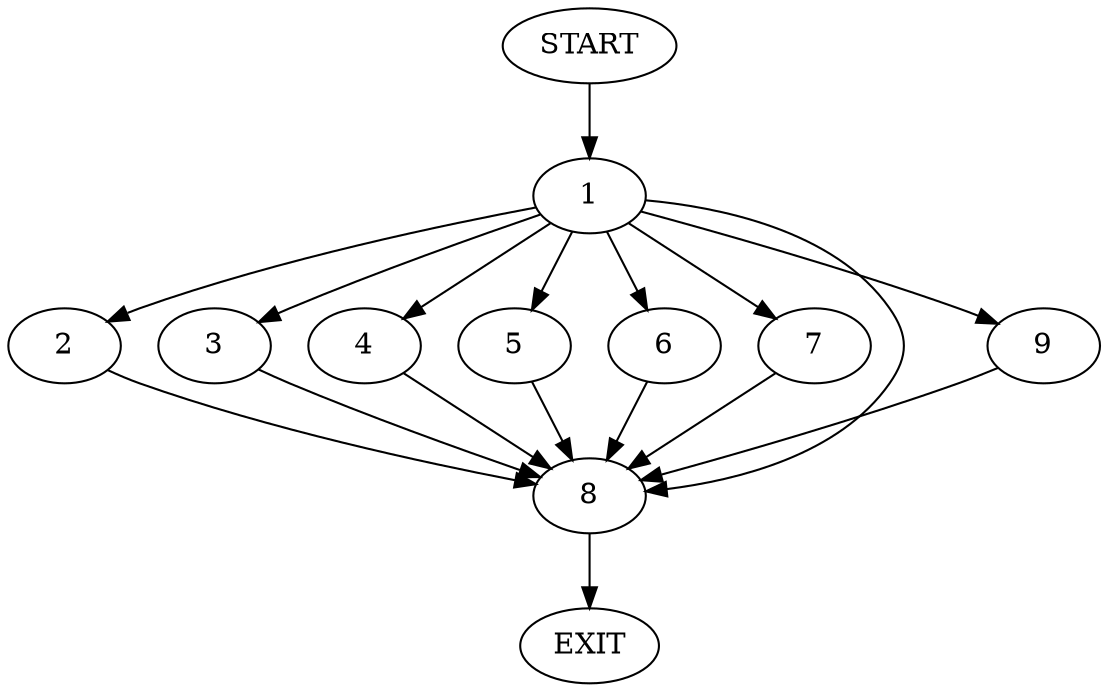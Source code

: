 digraph {
0 [label="START"]
10 [label="EXIT"]
0 -> 1
1 -> 2
1 -> 3
1 -> 4
1 -> 5
1 -> 6
1 -> 7
1 -> 8
1 -> 9
2 -> 8
5 -> 8
9 -> 8
6 -> 8
7 -> 8
4 -> 8
8 -> 10
3 -> 8
}
